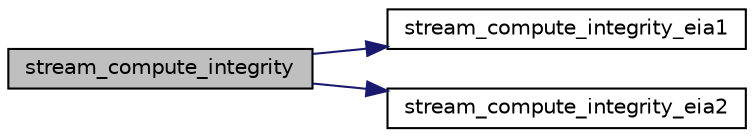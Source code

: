 digraph "stream_compute_integrity"
{
 // LATEX_PDF_SIZE
  edge [fontname="Helvetica",fontsize="10",labelfontname="Helvetica",labelfontsize="10"];
  node [fontname="Helvetica",fontsize="10",shape=record];
  rankdir="LR";
  Node1 [label="stream_compute_integrity",height=0.2,width=0.4,color="black", fillcolor="grey75", style="filled", fontcolor="black",tooltip=" "];
  Node1 -> Node2 [color="midnightblue",fontsize="10",style="solid",fontname="Helvetica"];
  Node2 [label="stream_compute_integrity_eia1",height=0.2,width=0.4,color="black", fillcolor="white", style="filled",URL="$osa__stream__eia_8c.html#a61fb652571c1d4ca9b41b4852b82c139",tooltip="Create integrity cmac t for a given message."];
  Node1 -> Node3 [color="midnightblue",fontsize="10",style="solid",fontname="Helvetica"];
  Node3 [label="stream_compute_integrity_eia2",height=0.2,width=0.4,color="black", fillcolor="white", style="filled",URL="$osa__stream__eia_8c.html#affc1e53611ac4ebeb54d69bbf6979c3a",tooltip=" "];
}
